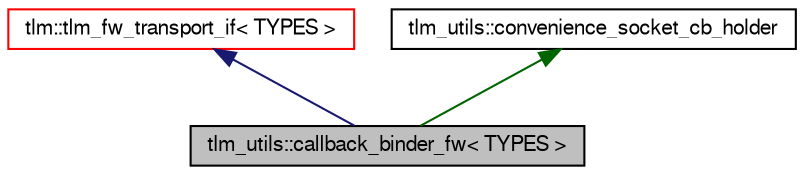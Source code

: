 digraph G
{
  edge [fontname="FreeSans",fontsize="10",labelfontname="FreeSans",labelfontsize="10"];
  node [fontname="FreeSans",fontsize="10",shape=record];
  Node1 [label="tlm_utils::callback_binder_fw\< TYPES \>",height=0.2,width=0.4,color="black", fillcolor="grey75", style="filled" fontcolor="black"];
  Node2 -> Node1 [dir=back,color="midnightblue",fontsize="10",style="solid",fontname="FreeSans"];
  Node2 [label="tlm::tlm_fw_transport_if\< TYPES \>",height=0.2,width=0.4,color="red", fillcolor="white", style="filled",URL="$a00088.html"];
  Node3 -> Node1 [dir=back,color="darkgreen",fontsize="10",style="solid",fontname="FreeSans"];
  Node3 [label="tlm_utils::convenience_socket_cb_holder",height=0.2,width=0.4,color="black", fillcolor="white", style="filled",URL="$a00005.html"];
}
